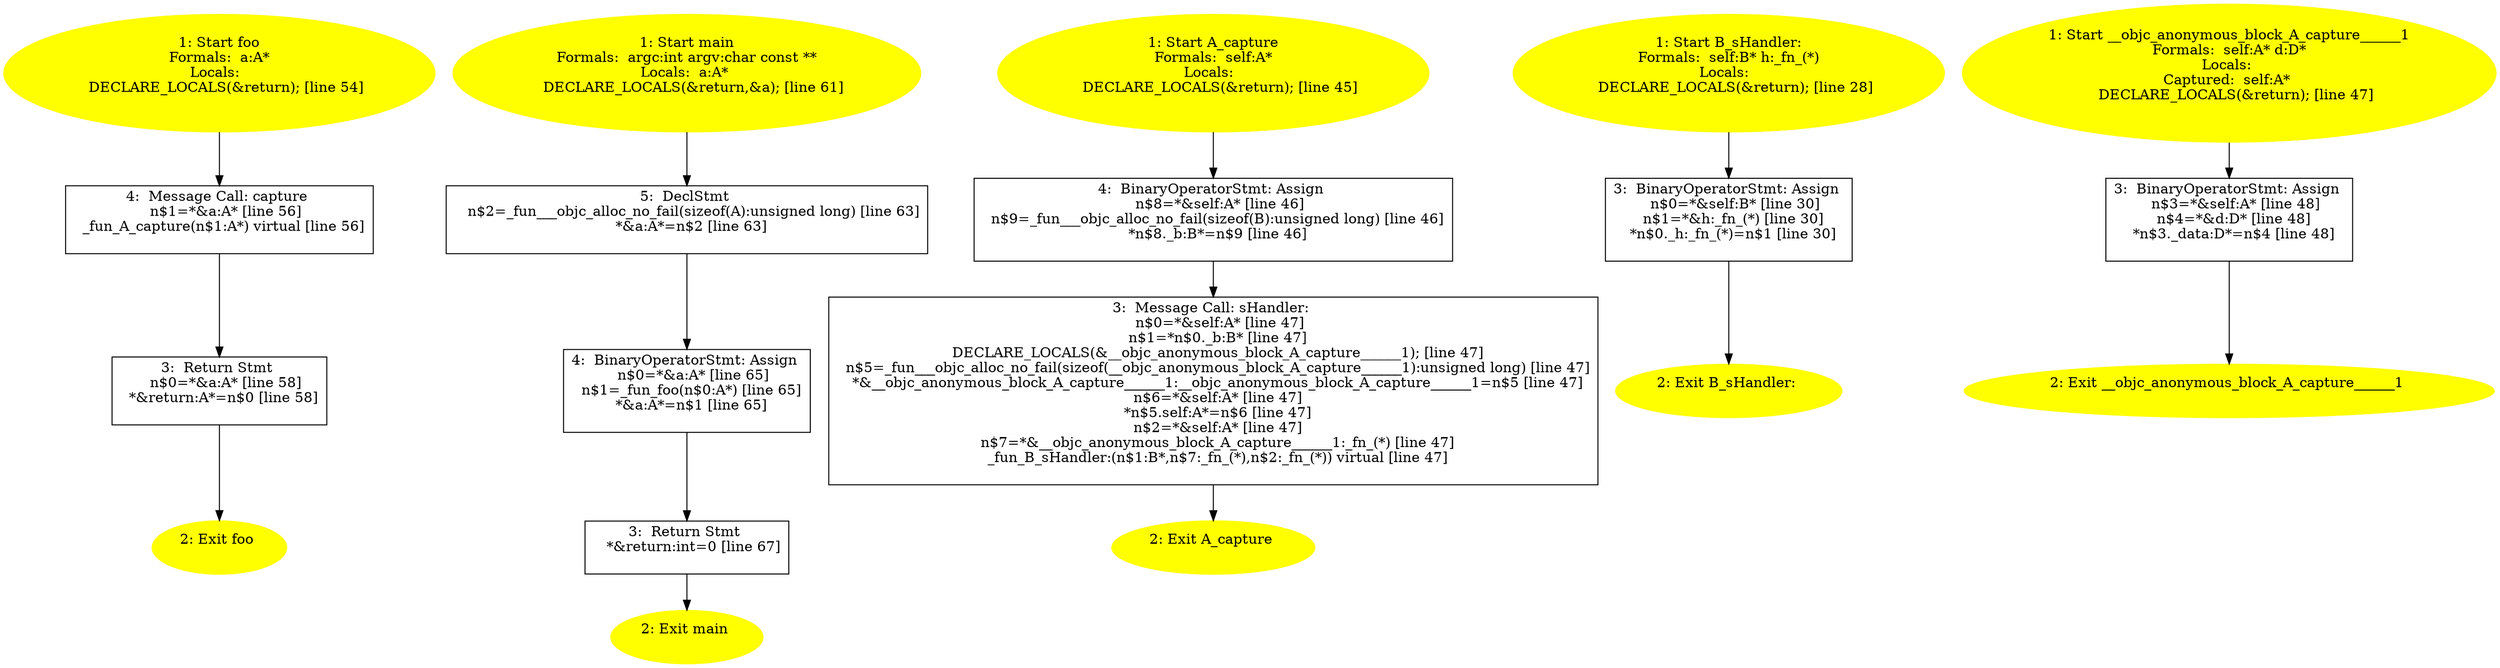 /* @generated */
digraph iCFG {
"foo.acbd18db4cc2f85cedef654fccc4a4d8_1" [label="1: Start foo\nFormals:  a:A*\nLocals:  \n   DECLARE_LOCALS(&return); [line 54]\n " color=yellow style=filled]
	

	 "foo.acbd18db4cc2f85cedef654fccc4a4d8_1" -> "foo.acbd18db4cc2f85cedef654fccc4a4d8_4" ;
"foo.acbd18db4cc2f85cedef654fccc4a4d8_2" [label="2: Exit foo \n  " color=yellow style=filled]
	

"foo.acbd18db4cc2f85cedef654fccc4a4d8_3" [label="3:  Return Stmt \n   n$0=*&a:A* [line 58]\n  *&return:A*=n$0 [line 58]\n " shape="box"]
	

	 "foo.acbd18db4cc2f85cedef654fccc4a4d8_3" -> "foo.acbd18db4cc2f85cedef654fccc4a4d8_2" ;
"foo.acbd18db4cc2f85cedef654fccc4a4d8_4" [label="4:  Message Call: capture \n   n$1=*&a:A* [line 56]\n  _fun_A_capture(n$1:A*) virtual [line 56]\n " shape="box"]
	

	 "foo.acbd18db4cc2f85cedef654fccc4a4d8_4" -> "foo.acbd18db4cc2f85cedef654fccc4a4d8_3" ;
"main.fad58de7366495db4650cfefac2fcd61_1" [label="1: Start main\nFormals:  argc:int argv:char const **\nLocals:  a:A* \n   DECLARE_LOCALS(&return,&a); [line 61]\n " color=yellow style=filled]
	

	 "main.fad58de7366495db4650cfefac2fcd61_1" -> "main.fad58de7366495db4650cfefac2fcd61_5" ;
"main.fad58de7366495db4650cfefac2fcd61_2" [label="2: Exit main \n  " color=yellow style=filled]
	

"main.fad58de7366495db4650cfefac2fcd61_3" [label="3:  Return Stmt \n   *&return:int=0 [line 67]\n " shape="box"]
	

	 "main.fad58de7366495db4650cfefac2fcd61_3" -> "main.fad58de7366495db4650cfefac2fcd61_2" ;
"main.fad58de7366495db4650cfefac2fcd61_4" [label="4:  BinaryOperatorStmt: Assign \n   n$0=*&a:A* [line 65]\n  n$1=_fun_foo(n$0:A*) [line 65]\n  *&a:A*=n$1 [line 65]\n " shape="box"]
	

	 "main.fad58de7366495db4650cfefac2fcd61_4" -> "main.fad58de7366495db4650cfefac2fcd61_3" ;
"main.fad58de7366495db4650cfefac2fcd61_5" [label="5:  DeclStmt \n   n$2=_fun___objc_alloc_no_fail(sizeof(A):unsigned long) [line 63]\n  *&a:A*=n$2 [line 63]\n " shape="box"]
	

	 "main.fad58de7366495db4650cfefac2fcd61_5" -> "main.fad58de7366495db4650cfefac2fcd61_4" ;
"capture#A#instance.d411336575e4bf632a1828f5f5979726_1" [label="1: Start A_capture\nFormals:  self:A*\nLocals:  \n   DECLARE_LOCALS(&return); [line 45]\n " color=yellow style=filled]
	

	 "capture#A#instance.d411336575e4bf632a1828f5f5979726_1" -> "capture#A#instance.d411336575e4bf632a1828f5f5979726_4" ;
"capture#A#instance.d411336575e4bf632a1828f5f5979726_2" [label="2: Exit A_capture \n  " color=yellow style=filled]
	

"capture#A#instance.d411336575e4bf632a1828f5f5979726_3" [label="3:  Message Call: sHandler: \n   n$0=*&self:A* [line 47]\n  n$1=*n$0._b:B* [line 47]\n  DECLARE_LOCALS(&__objc_anonymous_block_A_capture______1); [line 47]\n  n$5=_fun___objc_alloc_no_fail(sizeof(__objc_anonymous_block_A_capture______1):unsigned long) [line 47]\n  *&__objc_anonymous_block_A_capture______1:__objc_anonymous_block_A_capture______1=n$5 [line 47]\n  n$6=*&self:A* [line 47]\n  *n$5.self:A*=n$6 [line 47]\n  n$2=*&self:A* [line 47]\n  n$7=*&__objc_anonymous_block_A_capture______1:_fn_(*) [line 47]\n  _fun_B_sHandler:(n$1:B*,n$7:_fn_(*),n$2:_fn_(*)) virtual [line 47]\n " shape="box"]
	

	 "capture#A#instance.d411336575e4bf632a1828f5f5979726_3" -> "capture#A#instance.d411336575e4bf632a1828f5f5979726_2" ;
"capture#A#instance.d411336575e4bf632a1828f5f5979726_4" [label="4:  BinaryOperatorStmt: Assign \n   n$8=*&self:A* [line 46]\n  n$9=_fun___objc_alloc_no_fail(sizeof(B):unsigned long) [line 46]\n  *n$8._b:B*=n$9 [line 46]\n " shape="box"]
	

	 "capture#A#instance.d411336575e4bf632a1828f5f5979726_4" -> "capture#A#instance.d411336575e4bf632a1828f5f5979726_3" ;
"sHandler:#B#instance.590685250eb38eaab242405cd45c572b_1" [label="1: Start B_sHandler:\nFormals:  self:B* h:_fn_(*)\nLocals:  \n   DECLARE_LOCALS(&return); [line 28]\n " color=yellow style=filled]
	

	 "sHandler:#B#instance.590685250eb38eaab242405cd45c572b_1" -> "sHandler:#B#instance.590685250eb38eaab242405cd45c572b_3" ;
"sHandler:#B#instance.590685250eb38eaab242405cd45c572b_2" [label="2: Exit B_sHandler: \n  " color=yellow style=filled]
	

"sHandler:#B#instance.590685250eb38eaab242405cd45c572b_3" [label="3:  BinaryOperatorStmt: Assign \n   n$0=*&self:B* [line 30]\n  n$1=*&h:_fn_(*) [line 30]\n  *n$0._h:_fn_(*)=n$1 [line 30]\n " shape="box"]
	

	 "sHandler:#B#instance.590685250eb38eaab242405cd45c572b_3" -> "sHandler:#B#instance.590685250eb38eaab242405cd45c572b_2" ;
"__objc_anonymous_block_A_capture______1.d90c81461d9f2b21a67db8a7dea413da_1" [label="1: Start __objc_anonymous_block_A_capture______1\nFormals:  self:A* d:D*\nLocals: \nCaptured:  self:A* \n   DECLARE_LOCALS(&return); [line 47]\n " color=yellow style=filled]
	

	 "__objc_anonymous_block_A_capture______1.d90c81461d9f2b21a67db8a7dea413da_1" -> "__objc_anonymous_block_A_capture______1.d90c81461d9f2b21a67db8a7dea413da_3" ;
"__objc_anonymous_block_A_capture______1.d90c81461d9f2b21a67db8a7dea413da_2" [label="2: Exit __objc_anonymous_block_A_capture______1 \n  " color=yellow style=filled]
	

"__objc_anonymous_block_A_capture______1.d90c81461d9f2b21a67db8a7dea413da_3" [label="3:  BinaryOperatorStmt: Assign \n   n$3=*&self:A* [line 48]\n  n$4=*&d:D* [line 48]\n  *n$3._data:D*=n$4 [line 48]\n " shape="box"]
	

	 "__objc_anonymous_block_A_capture______1.d90c81461d9f2b21a67db8a7dea413da_3" -> "__objc_anonymous_block_A_capture______1.d90c81461d9f2b21a67db8a7dea413da_2" ;
}
